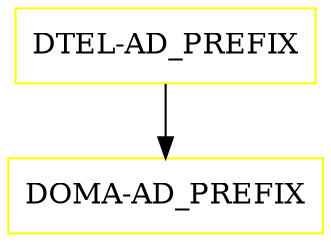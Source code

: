 digraph G {
  "DTEL-AD_PREFIX" [shape=box,color=yellow];
  "DOMA-AD_PREFIX" [shape=box,color=yellow,URL="./DOMA_AD_PREFIX.html"];
  "DTEL-AD_PREFIX" -> "DOMA-AD_PREFIX";
}
